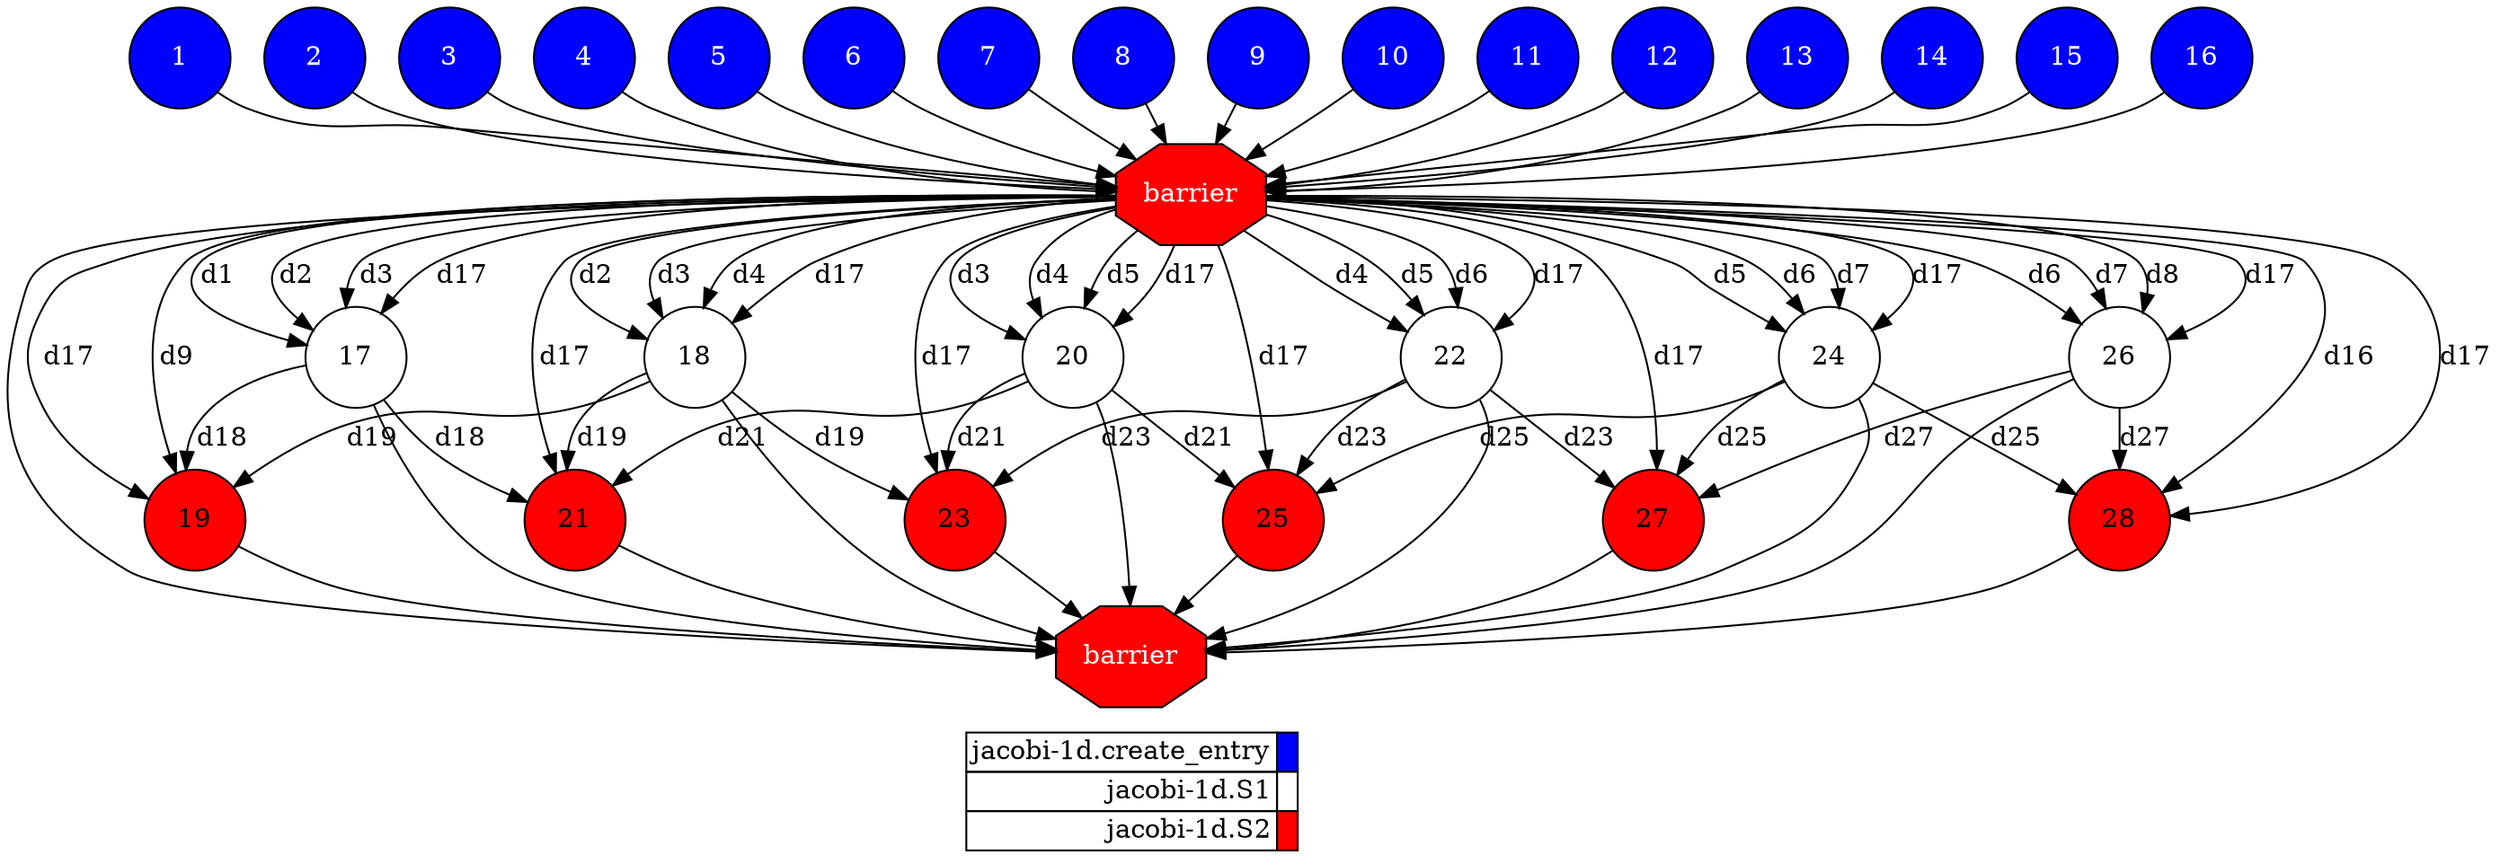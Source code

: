 digraph {
  rankdir=TB;
  labeljust="l";
  subgraph dependence_graph {
    ranksep=0.20;
    node[height=0.75];

1[shape=circle, style=filled fillcolor="#0000ff" fontcolor="#ffffff"];
2[shape=circle, style=filled fillcolor="#0000ff" fontcolor="#ffffff"];
3[shape=circle, style=filled fillcolor="#0000ff" fontcolor="#ffffff"];
4[shape=circle, style=filled fillcolor="#0000ff" fontcolor="#ffffff"];
5[shape=circle, style=filled fillcolor="#0000ff" fontcolor="#ffffff"];
6[shape=circle, style=filled fillcolor="#0000ff" fontcolor="#ffffff"];
7[shape=circle, style=filled fillcolor="#0000ff" fontcolor="#ffffff"];
8[shape=circle, style=filled fillcolor="#0000ff" fontcolor="#ffffff"];
9[shape=circle, style=filled fillcolor="#0000ff" fontcolor="#ffffff"];
10[shape=circle, style=filled fillcolor="#0000ff" fontcolor="#ffffff"];
11[shape=circle, style=filled fillcolor="#0000ff" fontcolor="#ffffff"];
12[shape=circle, style=filled fillcolor="#0000ff" fontcolor="#ffffff"];
13[shape=circle, style=filled fillcolor="#0000ff" fontcolor="#ffffff"];
14[shape=circle, style=filled fillcolor="#0000ff" fontcolor="#ffffff"];
15[shape=circle, style=filled fillcolor="#0000ff" fontcolor="#ffffff"];
16[shape=circle, style=filled fillcolor="#0000ff" fontcolor="#ffffff"];
Synchro1[label="barrier", shape=octagon, style=filled fillcolor="#ff0000" fontcolor="#FFFFFF"];
11 -> Synchro1;
3 -> Synchro1;
6 -> Synchro1;
10 -> Synchro1;
9 -> Synchro1;
12 -> Synchro1;
1 -> Synchro1;
15 -> Synchro1;
5 -> Synchro1;
4 -> Synchro1;
7 -> Synchro1;
8 -> Synchro1;
16 -> Synchro1;
14 -> Synchro1;
13 -> Synchro1;
2 -> Synchro1;
17[shape=circle, style=filled fillcolor="#ffffff" fontcolor="#000000"];
Synchro1 -> 17[ label="d17" ];
Synchro1 -> 17[ label="d1" ];
Synchro1 -> 17[ label="d2" ];
Synchro1 -> 17[ label="d3" ];
18[shape=circle, style=filled fillcolor="#ffffff" fontcolor="#000000"];
Synchro1 -> 18[ label="d17" ];
Synchro1 -> 18[ label="d2" ];
Synchro1 -> 18[ label="d3" ];
Synchro1 -> 18[ label="d4" ];
19[shape=circle, style=filled fillcolor="#ff0000" fontcolor="#000000"];
Synchro1 -> 19[ label="d17" ];
Synchro1 -> 19[ label="d9" ];
17 -> 19[ label="d18" ];
18 -> 19[ label="d19" ];
20[shape=circle, style=filled fillcolor="#ffffff" fontcolor="#000000"];
Synchro1 -> 20[ label="d17" ];
Synchro1 -> 20[ label="d3" ];
Synchro1 -> 20[ label="d4" ];
Synchro1 -> 20[ label="d5" ];
21[shape=circle, style=filled fillcolor="#ff0000" fontcolor="#000000"];
Synchro1 -> 21[ label="d17" ];
17 -> 21[ label="d18" ];
18 -> 21[ label="d19" ];
20 -> 21[ label="d21" ];
22[shape=circle, style=filled fillcolor="#ffffff" fontcolor="#000000"];
Synchro1 -> 22[ label="d17" ];
Synchro1 -> 22[ label="d4" ];
Synchro1 -> 22[ label="d5" ];
Synchro1 -> 22[ label="d6" ];
23[shape=circle, style=filled fillcolor="#ff0000" fontcolor="#000000"];
Synchro1 -> 23[ label="d17" ];
18 -> 23[ label="d19" ];
20 -> 23[ label="d21" ];
22 -> 23[ label="d23" ];
24[shape=circle, style=filled fillcolor="#ffffff" fontcolor="#000000"];
Synchro1 -> 24[ label="d17" ];
Synchro1 -> 24[ label="d5" ];
Synchro1 -> 24[ label="d6" ];
Synchro1 -> 24[ label="d7" ];
25[shape=circle, style=filled fillcolor="#ff0000" fontcolor="#000000"];
Synchro1 -> 25[ label="d17" ];
20 -> 25[ label="d21" ];
22 -> 25[ label="d23" ];
24 -> 25[ label="d25" ];
26[shape=circle, style=filled fillcolor="#ffffff" fontcolor="#000000"];
Synchro1 -> 26[ label="d17" ];
Synchro1 -> 26[ label="d6" ];
Synchro1 -> 26[ label="d7" ];
Synchro1 -> 26[ label="d8" ];
27[shape=circle, style=filled fillcolor="#ff0000" fontcolor="#000000"];
Synchro1 -> 27[ label="d17" ];
22 -> 27[ label="d23" ];
24 -> 27[ label="d25" ];
26 -> 27[ label="d27" ];
28[shape=circle, style=filled fillcolor="#ff0000" fontcolor="#000000"];
Synchro1 -> 28[ label="d17" ];
24 -> 28[ label="d25" ];
26 -> 28[ label="d27" ];
Synchro1 -> 28[ label="d16" ];
Synchro2[label="barrier", shape=octagon, style=filled fillcolor="#ff0000" fontcolor="#FFFFFF"];
Synchro1 -> Synchro2;
28 -> Synchro2;
24 -> Synchro2;
21 -> Synchro2;
17 -> Synchro2;
20 -> Synchro2;
26 -> Synchro2;
25 -> Synchro2;
19 -> Synchro2;
18 -> Synchro2;
22 -> Synchro2;
27 -> Synchro2;
23 -> Synchro2;  }
  subgraph legend {
    rank=sink;
    node [shape=plaintext, height=0.75];
    ranksep=0.20;
    label = "Legend";
    key [label=<
      <table border="0" cellpadding="2" cellspacing="0" cellborder="1">
<tr>
<td align="right">jacobi-1d.create_entry</td>
<td bgcolor="#0000ff">&nbsp;</td>
</tr>
<tr>
<td align="right">jacobi-1d.S1</td>
<td bgcolor="#ffffff">&nbsp;</td>
</tr>
<tr>
<td align="right">jacobi-1d.S2</td>
<td bgcolor="#ff0000">&nbsp;</td>
</tr>
      </table>
    >]
  }
}
